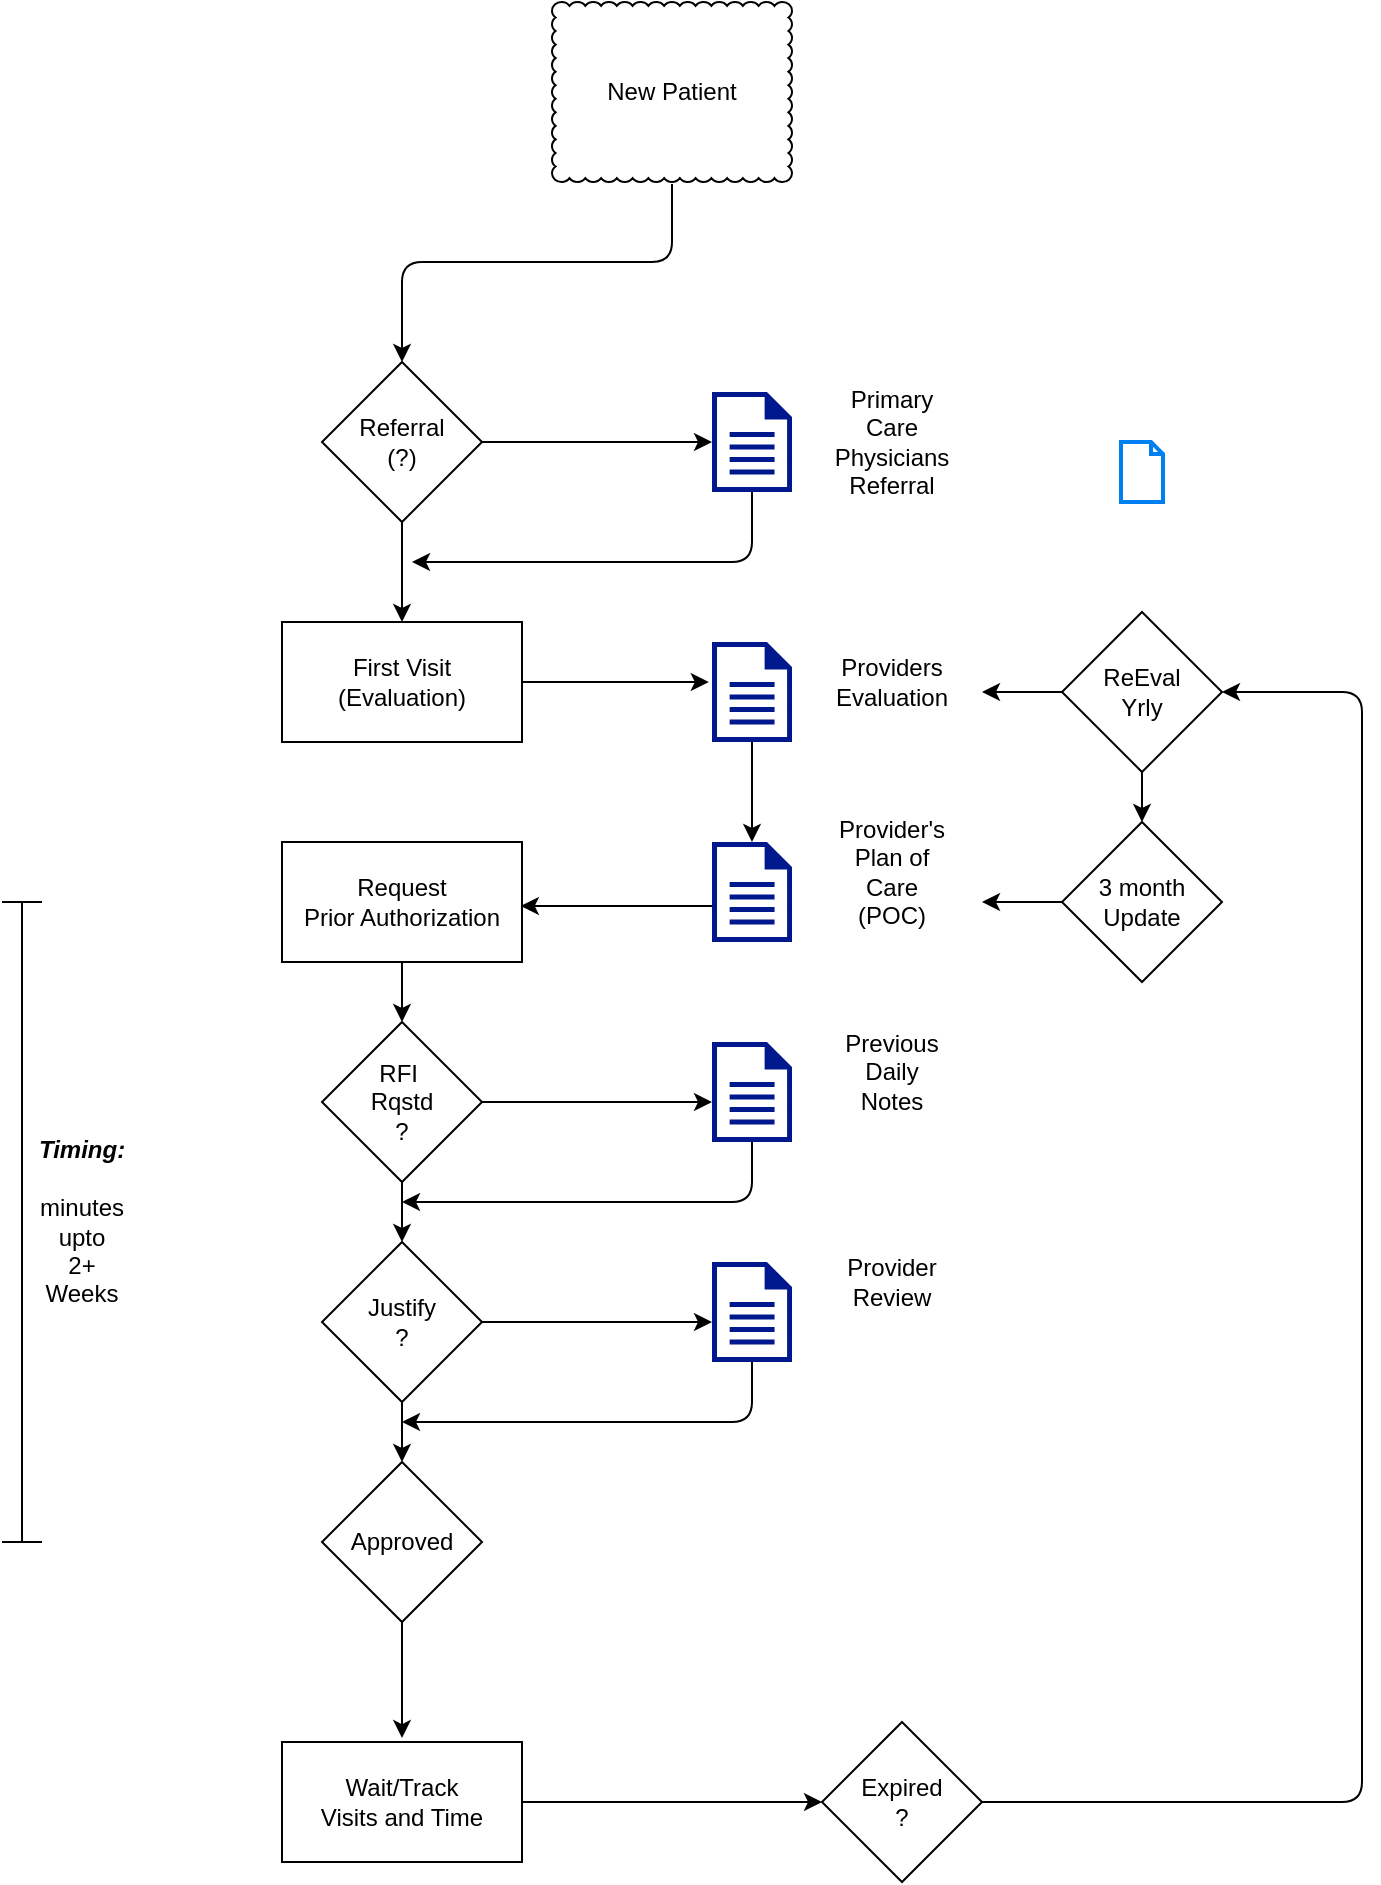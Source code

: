 <mxfile version="14.7.4" type="github">
  <diagram id="kgpKYQtTHZ0yAKxKKP6v" name="Page-1">
    <mxGraphModel dx="1422" dy="800" grid="1" gridSize="10" guides="1" tooltips="1" connect="1" arrows="1" fold="1" page="1" pageScale="1" pageWidth="850" pageHeight="1100" math="0" shadow="0">
      <root>
        <mxCell id="0" />
        <mxCell id="1" parent="0" />
        <mxCell id="uBWSTuV5O3R-H1wbQ9qK-1" value="New Patient" style="whiteSpace=wrap;html=1;shape=mxgraph.basic.cloud_rect" vertex="1" parent="1">
          <mxGeometry x="365" y="40" width="120" height="90" as="geometry" />
        </mxCell>
        <mxCell id="uBWSTuV5O3R-H1wbQ9qK-2" value="" style="aspect=fixed;pointerEvents=1;shadow=0;dashed=0;html=1;strokeColor=none;labelPosition=center;verticalLabelPosition=bottom;verticalAlign=top;align=center;fillColor=#00188D;shape=mxgraph.mscae.enterprise.document" vertex="1" parent="1">
          <mxGeometry x="445" y="235" width="40" height="50" as="geometry" />
        </mxCell>
        <mxCell id="uBWSTuV5O3R-H1wbQ9qK-3" value="" style="aspect=fixed;pointerEvents=1;shadow=0;dashed=0;html=1;strokeColor=none;labelPosition=center;verticalLabelPosition=bottom;verticalAlign=top;align=center;fillColor=#00188D;shape=mxgraph.mscae.enterprise.document" vertex="1" parent="1">
          <mxGeometry x="445" y="360" width="40" height="50" as="geometry" />
        </mxCell>
        <mxCell id="uBWSTuV5O3R-H1wbQ9qK-4" value="" style="aspect=fixed;pointerEvents=1;shadow=0;dashed=0;html=1;strokeColor=none;labelPosition=center;verticalLabelPosition=bottom;verticalAlign=top;align=center;fillColor=#00188D;shape=mxgraph.mscae.enterprise.document" vertex="1" parent="1">
          <mxGeometry x="445" y="460" width="40" height="50" as="geometry" />
        </mxCell>
        <mxCell id="uBWSTuV5O3R-H1wbQ9qK-5" value="" style="html=1;verticalLabelPosition=bottom;align=center;labelBackgroundColor=#ffffff;verticalAlign=top;strokeWidth=2;strokeColor=#0080F0;shadow=0;dashed=0;shape=mxgraph.ios7.icons.document;" vertex="1" parent="1">
          <mxGeometry x="649.5" y="260" width="21" height="30" as="geometry" />
        </mxCell>
        <mxCell id="uBWSTuV5O3R-H1wbQ9qK-6" value="Primary Care&lt;br&gt;Physicians&lt;br&gt;Referral" style="text;html=1;strokeColor=none;fillColor=none;align=center;verticalAlign=middle;whiteSpace=wrap;rounded=0;" vertex="1" parent="1">
          <mxGeometry x="515" y="250" width="40" height="20" as="geometry" />
        </mxCell>
        <mxCell id="uBWSTuV5O3R-H1wbQ9qK-7" value="Providers&lt;br&gt;Evaluation&lt;br&gt;" style="text;html=1;strokeColor=none;fillColor=none;align=center;verticalAlign=middle;whiteSpace=wrap;rounded=0;" vertex="1" parent="1">
          <mxGeometry x="515" y="370" width="40" height="20" as="geometry" />
        </mxCell>
        <mxCell id="uBWSTuV5O3R-H1wbQ9qK-8" value="Provider&#39;s&lt;br&gt;Plan of Care (POC)" style="text;html=1;strokeColor=none;fillColor=none;align=center;verticalAlign=middle;whiteSpace=wrap;rounded=0;" vertex="1" parent="1">
          <mxGeometry x="515" y="465" width="40" height="20" as="geometry" />
        </mxCell>
        <mxCell id="uBWSTuV5O3R-H1wbQ9qK-9" value="First Visit&lt;br&gt;(Evaluation)" style="rounded=0;whiteSpace=wrap;html=1;" vertex="1" parent="1">
          <mxGeometry x="230" y="350" width="120" height="60" as="geometry" />
        </mxCell>
        <mxCell id="uBWSTuV5O3R-H1wbQ9qK-10" value="Referral&lt;br&gt;(?)" style="rhombus;whiteSpace=wrap;html=1;" vertex="1" parent="1">
          <mxGeometry x="250" y="220" width="80" height="80" as="geometry" />
        </mxCell>
        <mxCell id="uBWSTuV5O3R-H1wbQ9qK-11" value="" style="edgeStyle=segmentEdgeStyle;endArrow=classic;html=1;exitX=1;exitY=0.5;exitDx=0;exitDy=0;entryX=0;entryY=0.5;entryDx=0;entryDy=0;entryPerimeter=0;" edge="1" parent="1" source="uBWSTuV5O3R-H1wbQ9qK-10" target="uBWSTuV5O3R-H1wbQ9qK-2">
          <mxGeometry width="50" height="50" relative="1" as="geometry">
            <mxPoint x="105" y="270" as="sourcePoint" />
            <mxPoint x="155" y="220" as="targetPoint" />
          </mxGeometry>
        </mxCell>
        <mxCell id="uBWSTuV5O3R-H1wbQ9qK-12" value="" style="edgeStyle=segmentEdgeStyle;endArrow=classic;html=1;exitX=0.5;exitY=1;exitDx=0;exitDy=0;exitPerimeter=0;" edge="1" parent="1" source="uBWSTuV5O3R-H1wbQ9qK-2">
          <mxGeometry width="50" height="50" relative="1" as="geometry">
            <mxPoint x="395" y="340" as="sourcePoint" />
            <mxPoint x="295" y="320" as="targetPoint" />
            <Array as="points">
              <mxPoint x="465" y="320" />
              <mxPoint x="375" y="320" />
            </Array>
          </mxGeometry>
        </mxCell>
        <mxCell id="uBWSTuV5O3R-H1wbQ9qK-13" value="" style="edgeStyle=segmentEdgeStyle;endArrow=classic;html=1;exitX=0.5;exitY=1;exitDx=0;exitDy=0;" edge="1" parent="1" source="uBWSTuV5O3R-H1wbQ9qK-10" target="uBWSTuV5O3R-H1wbQ9qK-9">
          <mxGeometry width="50" height="50" relative="1" as="geometry">
            <mxPoint x="265" y="470" as="sourcePoint" />
            <mxPoint x="315" y="420" as="targetPoint" />
          </mxGeometry>
        </mxCell>
        <mxCell id="uBWSTuV5O3R-H1wbQ9qK-14" value="" style="edgeStyle=segmentEdgeStyle;endArrow=classic;html=1;entryX=0.5;entryY=0;entryDx=0;entryDy=0;exitX=0.5;exitY=1.011;exitDx=0;exitDy=0;exitPerimeter=0;" edge="1" parent="1" source="uBWSTuV5O3R-H1wbQ9qK-1" target="uBWSTuV5O3R-H1wbQ9qK-10">
          <mxGeometry width="50" height="50" relative="1" as="geometry">
            <mxPoint x="430" y="170" as="sourcePoint" />
            <mxPoint x="450" y="170" as="targetPoint" />
            <Array as="points">
              <mxPoint x="425" y="170" />
              <mxPoint x="290" y="170" />
            </Array>
          </mxGeometry>
        </mxCell>
        <mxCell id="uBWSTuV5O3R-H1wbQ9qK-15" value="" style="edgeStyle=segmentEdgeStyle;endArrow=classic;html=1;exitX=1;exitY=0.5;exitDx=0;exitDy=0;entryX=-0.04;entryY=0.39;entryDx=0;entryDy=0;entryPerimeter=0;" edge="1" parent="1" source="uBWSTuV5O3R-H1wbQ9qK-9" target="uBWSTuV5O3R-H1wbQ9qK-3">
          <mxGeometry width="50" height="50" relative="1" as="geometry">
            <mxPoint x="345" y="400" as="sourcePoint" />
            <mxPoint x="415" y="390" as="targetPoint" />
          </mxGeometry>
        </mxCell>
        <mxCell id="uBWSTuV5O3R-H1wbQ9qK-16" value="Request&lt;br&gt;Prior Authorization" style="rounded=0;whiteSpace=wrap;html=1;" vertex="1" parent="1">
          <mxGeometry x="230" y="460" width="120" height="60" as="geometry" />
        </mxCell>
        <mxCell id="uBWSTuV5O3R-H1wbQ9qK-17" value="" style="edgeStyle=segmentEdgeStyle;endArrow=classic;html=1;exitX=0.5;exitY=1;exitDx=0;exitDy=0;exitPerimeter=0;" edge="1" parent="1" source="uBWSTuV5O3R-H1wbQ9qK-3">
          <mxGeometry width="50" height="50" relative="1" as="geometry">
            <mxPoint x="465" y="420" as="sourcePoint" />
            <mxPoint x="465" y="460" as="targetPoint" />
          </mxGeometry>
        </mxCell>
        <mxCell id="uBWSTuV5O3R-H1wbQ9qK-18" value="" style="edgeStyle=segmentEdgeStyle;endArrow=classic;html=1;exitX=0.005;exitY=0.64;exitDx=0;exitDy=0;exitPerimeter=0;entryX=0.995;entryY=0.541;entryDx=0;entryDy=0;entryPerimeter=0;" edge="1" parent="1" source="uBWSTuV5O3R-H1wbQ9qK-4" target="uBWSTuV5O3R-H1wbQ9qK-16">
          <mxGeometry width="50" height="50" relative="1" as="geometry">
            <mxPoint x="415" y="500" as="sourcePoint" />
            <mxPoint x="465" y="450" as="targetPoint" />
          </mxGeometry>
        </mxCell>
        <mxCell id="uBWSTuV5O3R-H1wbQ9qK-19" value="RFI&amp;nbsp;&lt;br&gt;Rqstd&lt;br&gt;?" style="rhombus;whiteSpace=wrap;html=1;" vertex="1" parent="1">
          <mxGeometry x="250" y="550" width="80" height="80" as="geometry" />
        </mxCell>
        <mxCell id="uBWSTuV5O3R-H1wbQ9qK-20" value="Justify&lt;br&gt;?" style="rhombus;whiteSpace=wrap;html=1;" vertex="1" parent="1">
          <mxGeometry x="250" y="660" width="80" height="80" as="geometry" />
        </mxCell>
        <mxCell id="uBWSTuV5O3R-H1wbQ9qK-21" value="Approved" style="rhombus;whiteSpace=wrap;html=1;" vertex="1" parent="1">
          <mxGeometry x="250" y="770" width="80" height="80" as="geometry" />
        </mxCell>
        <mxCell id="uBWSTuV5O3R-H1wbQ9qK-22" value="" style="aspect=fixed;pointerEvents=1;shadow=0;dashed=0;html=1;strokeColor=none;labelPosition=center;verticalLabelPosition=bottom;verticalAlign=top;align=center;fillColor=#00188D;shape=mxgraph.mscae.enterprise.document" vertex="1" parent="1">
          <mxGeometry x="445" y="560" width="40" height="50" as="geometry" />
        </mxCell>
        <mxCell id="uBWSTuV5O3R-H1wbQ9qK-23" value="" style="aspect=fixed;pointerEvents=1;shadow=0;dashed=0;html=1;strokeColor=none;labelPosition=center;verticalLabelPosition=bottom;verticalAlign=top;align=center;fillColor=#00188D;shape=mxgraph.mscae.enterprise.document" vertex="1" parent="1">
          <mxGeometry x="445" y="670" width="40" height="50" as="geometry" />
        </mxCell>
        <mxCell id="uBWSTuV5O3R-H1wbQ9qK-24" value="Provider&lt;br&gt;Review" style="text;html=1;strokeColor=none;fillColor=none;align=center;verticalAlign=middle;whiteSpace=wrap;rounded=0;" vertex="1" parent="1">
          <mxGeometry x="515" y="670" width="40" height="20" as="geometry" />
        </mxCell>
        <mxCell id="uBWSTuV5O3R-H1wbQ9qK-25" value="Previous&lt;br&gt;Daily&lt;br&gt;Notes" style="text;html=1;strokeColor=none;fillColor=none;align=center;verticalAlign=middle;whiteSpace=wrap;rounded=0;" vertex="1" parent="1">
          <mxGeometry x="515" y="565" width="40" height="20" as="geometry" />
        </mxCell>
        <mxCell id="uBWSTuV5O3R-H1wbQ9qK-26" value="Expired&lt;br&gt;?" style="rhombus;whiteSpace=wrap;html=1;" vertex="1" parent="1">
          <mxGeometry x="500" y="900" width="80" height="80" as="geometry" />
        </mxCell>
        <mxCell id="uBWSTuV5O3R-H1wbQ9qK-27" value="ReEval&lt;br&gt;Yrly" style="rhombus;whiteSpace=wrap;html=1;" vertex="1" parent="1">
          <mxGeometry x="620" y="345" width="80" height="80" as="geometry" />
        </mxCell>
        <mxCell id="uBWSTuV5O3R-H1wbQ9qK-28" value="3 month&lt;br&gt;Update" style="rhombus;whiteSpace=wrap;html=1;" vertex="1" parent="1">
          <mxGeometry x="620" y="450" width="80" height="80" as="geometry" />
        </mxCell>
        <mxCell id="uBWSTuV5O3R-H1wbQ9qK-29" value="" style="edgeStyle=segmentEdgeStyle;endArrow=classic;html=1;exitX=0.5;exitY=1;exitDx=0;exitDy=0;entryX=0.5;entryY=0;entryDx=0;entryDy=0;" edge="1" parent="1" source="uBWSTuV5O3R-H1wbQ9qK-27" target="uBWSTuV5O3R-H1wbQ9qK-28">
          <mxGeometry width="50" height="50" relative="1" as="geometry">
            <mxPoint x="760" y="470" as="sourcePoint" />
            <mxPoint x="810" y="420" as="targetPoint" />
          </mxGeometry>
        </mxCell>
        <mxCell id="uBWSTuV5O3R-H1wbQ9qK-30" value="" style="edgeStyle=segmentEdgeStyle;endArrow=classic;html=1;exitX=0;exitY=0.5;exitDx=0;exitDy=0;" edge="1" parent="1" source="uBWSTuV5O3R-H1wbQ9qK-27">
          <mxGeometry width="50" height="50" relative="1" as="geometry">
            <mxPoint x="580" y="450" as="sourcePoint" />
            <mxPoint x="580" y="385" as="targetPoint" />
          </mxGeometry>
        </mxCell>
        <mxCell id="uBWSTuV5O3R-H1wbQ9qK-31" value="" style="edgeStyle=segmentEdgeStyle;endArrow=classic;html=1;exitX=0;exitY=0.5;exitDx=0;exitDy=0;" edge="1" parent="1" source="uBWSTuV5O3R-H1wbQ9qK-28">
          <mxGeometry width="50" height="50" relative="1" as="geometry">
            <mxPoint x="570" y="570" as="sourcePoint" />
            <mxPoint x="580" y="490" as="targetPoint" />
          </mxGeometry>
        </mxCell>
        <mxCell id="uBWSTuV5O3R-H1wbQ9qK-32" value="" style="edgeStyle=segmentEdgeStyle;endArrow=classic;html=1;exitX=0.5;exitY=1;exitDx=0;exitDy=0;" edge="1" parent="1" source="uBWSTuV5O3R-H1wbQ9qK-16">
          <mxGeometry width="50" height="50" relative="1" as="geometry">
            <mxPoint x="370" y="590" as="sourcePoint" />
            <mxPoint x="290" y="550" as="targetPoint" />
          </mxGeometry>
        </mxCell>
        <mxCell id="uBWSTuV5O3R-H1wbQ9qK-34" value="" style="edgeStyle=segmentEdgeStyle;endArrow=classic;html=1;exitX=0.5;exitY=1;exitDx=0;exitDy=0;entryX=0.5;entryY=0;entryDx=0;entryDy=0;" edge="1" parent="1" source="uBWSTuV5O3R-H1wbQ9qK-19" target="uBWSTuV5O3R-H1wbQ9qK-20">
          <mxGeometry width="50" height="50" relative="1" as="geometry">
            <mxPoint x="200" y="670" as="sourcePoint" />
            <mxPoint x="250" y="620" as="targetPoint" />
          </mxGeometry>
        </mxCell>
        <mxCell id="uBWSTuV5O3R-H1wbQ9qK-35" value="" style="edgeStyle=segmentEdgeStyle;endArrow=classic;html=1;exitX=0.5;exitY=1;exitDx=0;exitDy=0;" edge="1" parent="1" source="uBWSTuV5O3R-H1wbQ9qK-20">
          <mxGeometry width="50" height="50" relative="1" as="geometry">
            <mxPoint x="480" y="710" as="sourcePoint" />
            <mxPoint x="290" y="770" as="targetPoint" />
          </mxGeometry>
        </mxCell>
        <mxCell id="uBWSTuV5O3R-H1wbQ9qK-36" value="Wait/Track &lt;br&gt;Visits and Time" style="rounded=0;whiteSpace=wrap;html=1;" vertex="1" parent="1">
          <mxGeometry x="230" y="910" width="120" height="60" as="geometry" />
        </mxCell>
        <mxCell id="uBWSTuV5O3R-H1wbQ9qK-38" value="" style="edgeStyle=segmentEdgeStyle;endArrow=classic;html=1;exitX=0.5;exitY=1;exitDx=0;exitDy=0;entryX=0.5;entryY=-0.033;entryDx=0;entryDy=0;entryPerimeter=0;" edge="1" parent="1" source="uBWSTuV5O3R-H1wbQ9qK-21" target="uBWSTuV5O3R-H1wbQ9qK-36">
          <mxGeometry width="50" height="50" relative="1" as="geometry">
            <mxPoint x="480" y="880" as="sourcePoint" />
            <mxPoint x="284" y="890" as="targetPoint" />
          </mxGeometry>
        </mxCell>
        <mxCell id="uBWSTuV5O3R-H1wbQ9qK-39" value="" style="edgeStyle=segmentEdgeStyle;endArrow=classic;html=1;exitX=1;exitY=0.5;exitDx=0;exitDy=0;entryX=0;entryY=0.5;entryDx=0;entryDy=0;" edge="1" parent="1" source="uBWSTuV5O3R-H1wbQ9qK-36" target="uBWSTuV5O3R-H1wbQ9qK-26">
          <mxGeometry width="50" height="50" relative="1" as="geometry">
            <mxPoint x="390" y="960" as="sourcePoint" />
            <mxPoint x="440" y="910" as="targetPoint" />
          </mxGeometry>
        </mxCell>
        <mxCell id="uBWSTuV5O3R-H1wbQ9qK-40" value="" style="edgeStyle=segmentEdgeStyle;endArrow=classic;html=1;exitX=1;exitY=0.5;exitDx=0;exitDy=0;" edge="1" parent="1" source="uBWSTuV5O3R-H1wbQ9qK-19">
          <mxGeometry width="50" height="50" relative="1" as="geometry">
            <mxPoint x="360" y="610" as="sourcePoint" />
            <mxPoint x="445" y="590" as="targetPoint" />
          </mxGeometry>
        </mxCell>
        <mxCell id="uBWSTuV5O3R-H1wbQ9qK-41" value="" style="edgeStyle=segmentEdgeStyle;endArrow=classic;html=1;exitX=0.5;exitY=1;exitDx=0;exitDy=0;exitPerimeter=0;" edge="1" parent="1" source="uBWSTuV5O3R-H1wbQ9qK-22">
          <mxGeometry width="50" height="50" relative="1" as="geometry">
            <mxPoint x="350" y="660" as="sourcePoint" />
            <mxPoint x="290" y="640" as="targetPoint" />
            <Array as="points">
              <mxPoint x="465" y="640" />
            </Array>
          </mxGeometry>
        </mxCell>
        <mxCell id="uBWSTuV5O3R-H1wbQ9qK-42" value="" style="edgeStyle=segmentEdgeStyle;endArrow=classic;html=1;exitX=0.5;exitY=1;exitDx=0;exitDy=0;exitPerimeter=0;" edge="1" parent="1">
          <mxGeometry width="50" height="50" relative="1" as="geometry">
            <mxPoint x="465" y="720" as="sourcePoint" />
            <mxPoint x="290" y="750" as="targetPoint" />
            <Array as="points">
              <mxPoint x="465" y="750" />
            </Array>
          </mxGeometry>
        </mxCell>
        <mxCell id="uBWSTuV5O3R-H1wbQ9qK-43" value="" style="edgeStyle=segmentEdgeStyle;endArrow=classic;html=1;exitX=1;exitY=0.5;exitDx=0;exitDy=0;" edge="1" parent="1" source="uBWSTuV5O3R-H1wbQ9qK-20">
          <mxGeometry width="50" height="50" relative="1" as="geometry">
            <mxPoint x="330" y="694.88" as="sourcePoint" />
            <mxPoint x="445" y="700" as="targetPoint" />
          </mxGeometry>
        </mxCell>
        <mxCell id="uBWSTuV5O3R-H1wbQ9qK-44" value="" style="edgeStyle=segmentEdgeStyle;endArrow=classic;html=1;entryX=1;entryY=0.5;entryDx=0;entryDy=0;" edge="1" parent="1" target="uBWSTuV5O3R-H1wbQ9qK-27">
          <mxGeometry width="50" height="50" relative="1" as="geometry">
            <mxPoint x="580" y="940" as="sourcePoint" />
            <mxPoint x="770" y="390" as="targetPoint" />
            <Array as="points">
              <mxPoint x="770" y="940" />
              <mxPoint x="770" y="385" />
            </Array>
          </mxGeometry>
        </mxCell>
        <mxCell id="uBWSTuV5O3R-H1wbQ9qK-45" value="" style="shape=crossbar;whiteSpace=wrap;html=1;rounded=1;direction=south;" vertex="1" parent="1">
          <mxGeometry x="90" y="490" width="20" height="320" as="geometry" />
        </mxCell>
        <mxCell id="uBWSTuV5O3R-H1wbQ9qK-47" value="&lt;b&gt;&lt;i&gt;Timing:&lt;br&gt;&lt;/i&gt;&lt;/b&gt;&lt;br&gt;minutes&lt;br&gt;upto&lt;br&gt;2+&lt;br&gt;Weeks" style="text;html=1;strokeColor=none;fillColor=none;align=center;verticalAlign=middle;whiteSpace=wrap;rounded=0;" vertex="1" parent="1">
          <mxGeometry x="110" y="585" width="40" height="130" as="geometry" />
        </mxCell>
      </root>
    </mxGraphModel>
  </diagram>
</mxfile>
